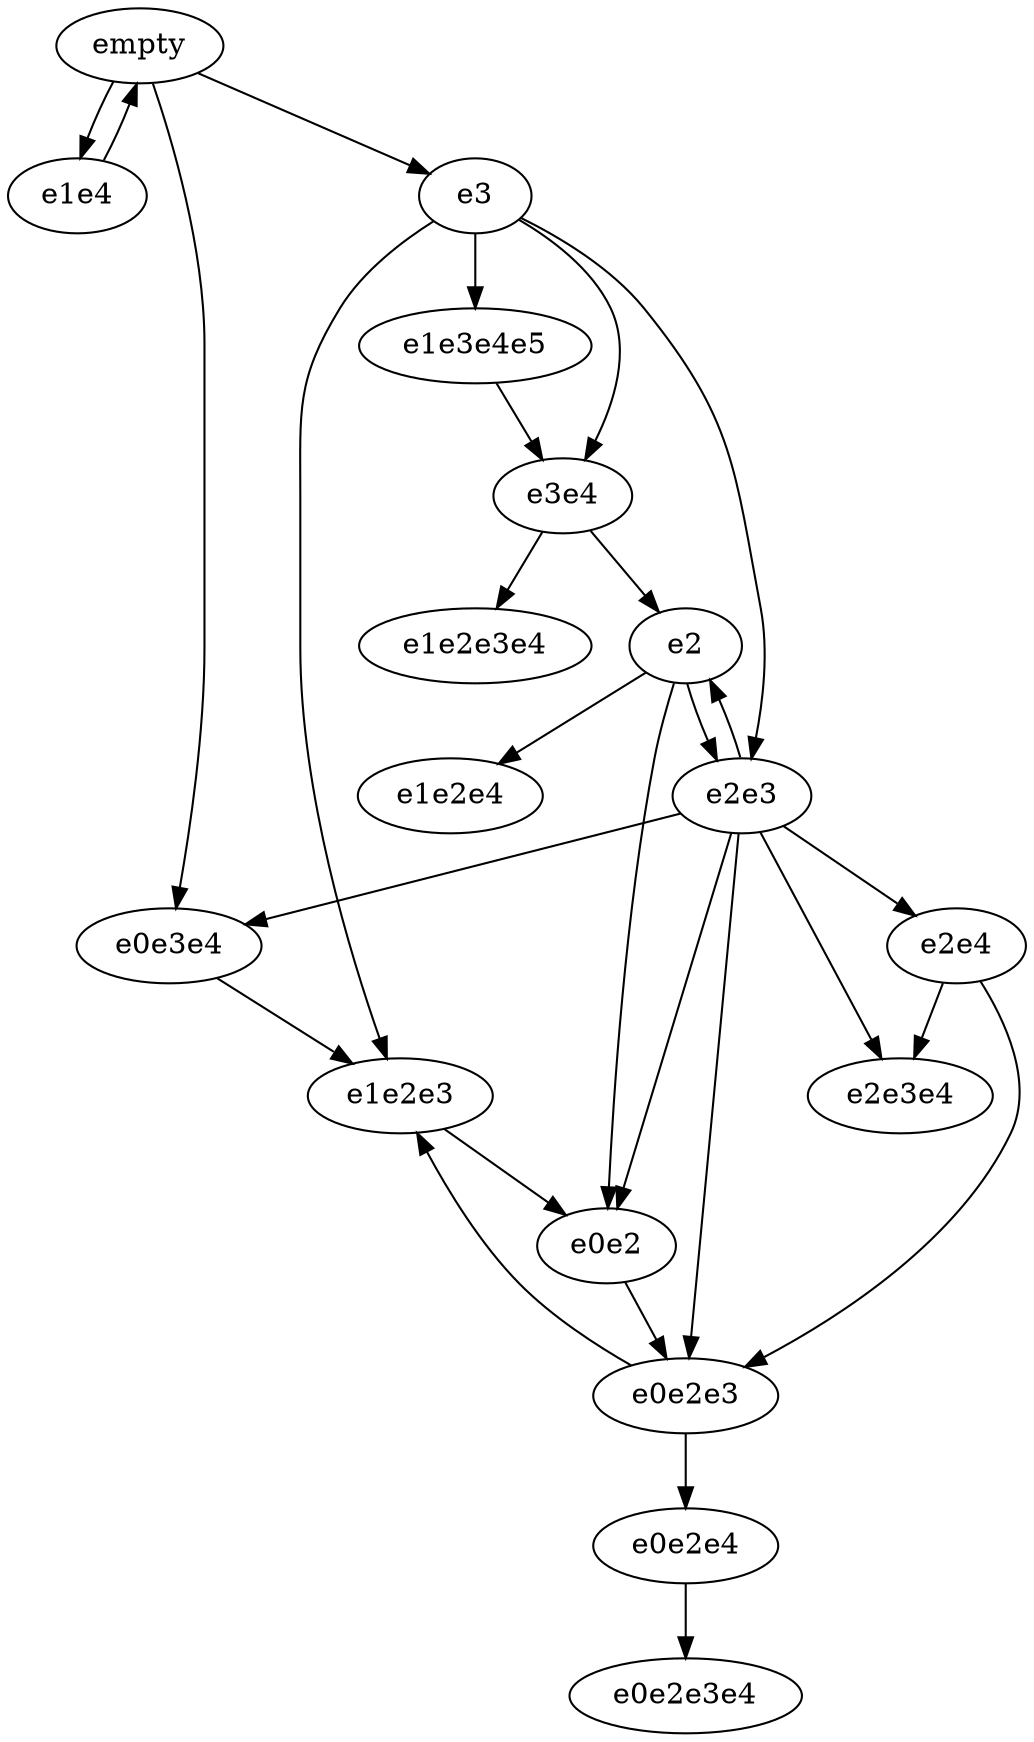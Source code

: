 strict digraph {
  empty->e1e4;
  empty->e3;
  empty->e0e3e4;
  empty->e3;
  empty->e1e4;
  e1e4->empty;
  e3->e3e4;
  e3->e1e2e3;
  e3->e1e3e4e5;
  e3->e3e4;
  e3->e2e3;
  e2e3->e2e3e4;
  e2e3->e2;
  e2e3->e2e4;
  e2e3->e0e2;
  e2e3->e0e2e3;
  e2e3->e0e3e4;
  e0e3e4->e1e2e3;
  e1e2e3->e0e2;
  e0e2->e0e2e3;
  e0e2->e0e2e3;
  e0e2e3->e0e2e4;
  e0e2e3->e1e2e3;
  e0e2e4->e0e2e3e4;
  e0e2e3->e0e2e4;
  e0e2e3->e1e2e3;
  e0e2e3->e0e2e4;
  e0e2e3->e1e2e3;
  e0e2->e0e2e3;
  e0e2->e0e2e3;
  e2e4->e2e3e4;
  e2e4->e0e2e3;
  e2->e1e2e4;
  e2->e2e3;
  e2->e0e2;
  e3e4->e1e2e3e4;
  e3e4->e2;
  e1e3e4e5->e3e4;
  e1e2e3->e0e2;
  e3e4->e1e2e3e4;
  e3e4->e2;
  e0e3e4->e1e2e3;
  e3->e3e4;
  e3->e1e2e3;
  e3->e1e3e4e5;
  e3->e3e4;
  e3->e2e3;
  e1e4->empty;
}